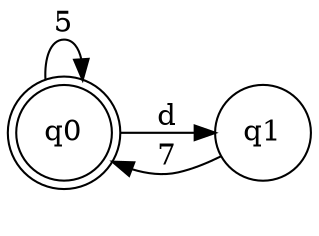 digraph EDSM {
__start0 [style = invis, shape = none, label = "", width = 0, height = 0];

rankdir=LR;
size="8,5";

s0 [style="rounded,filled", color="black", fillcolor="white" shape="doublecircle", label="q0"];
s1 [style="filled", color="black", fillcolor="white" shape="circle", label="q1"];

s0 -> s0 [label="5"];
s0 -> s1 [label="d"];
s1 -> s0 [label="7"];

}